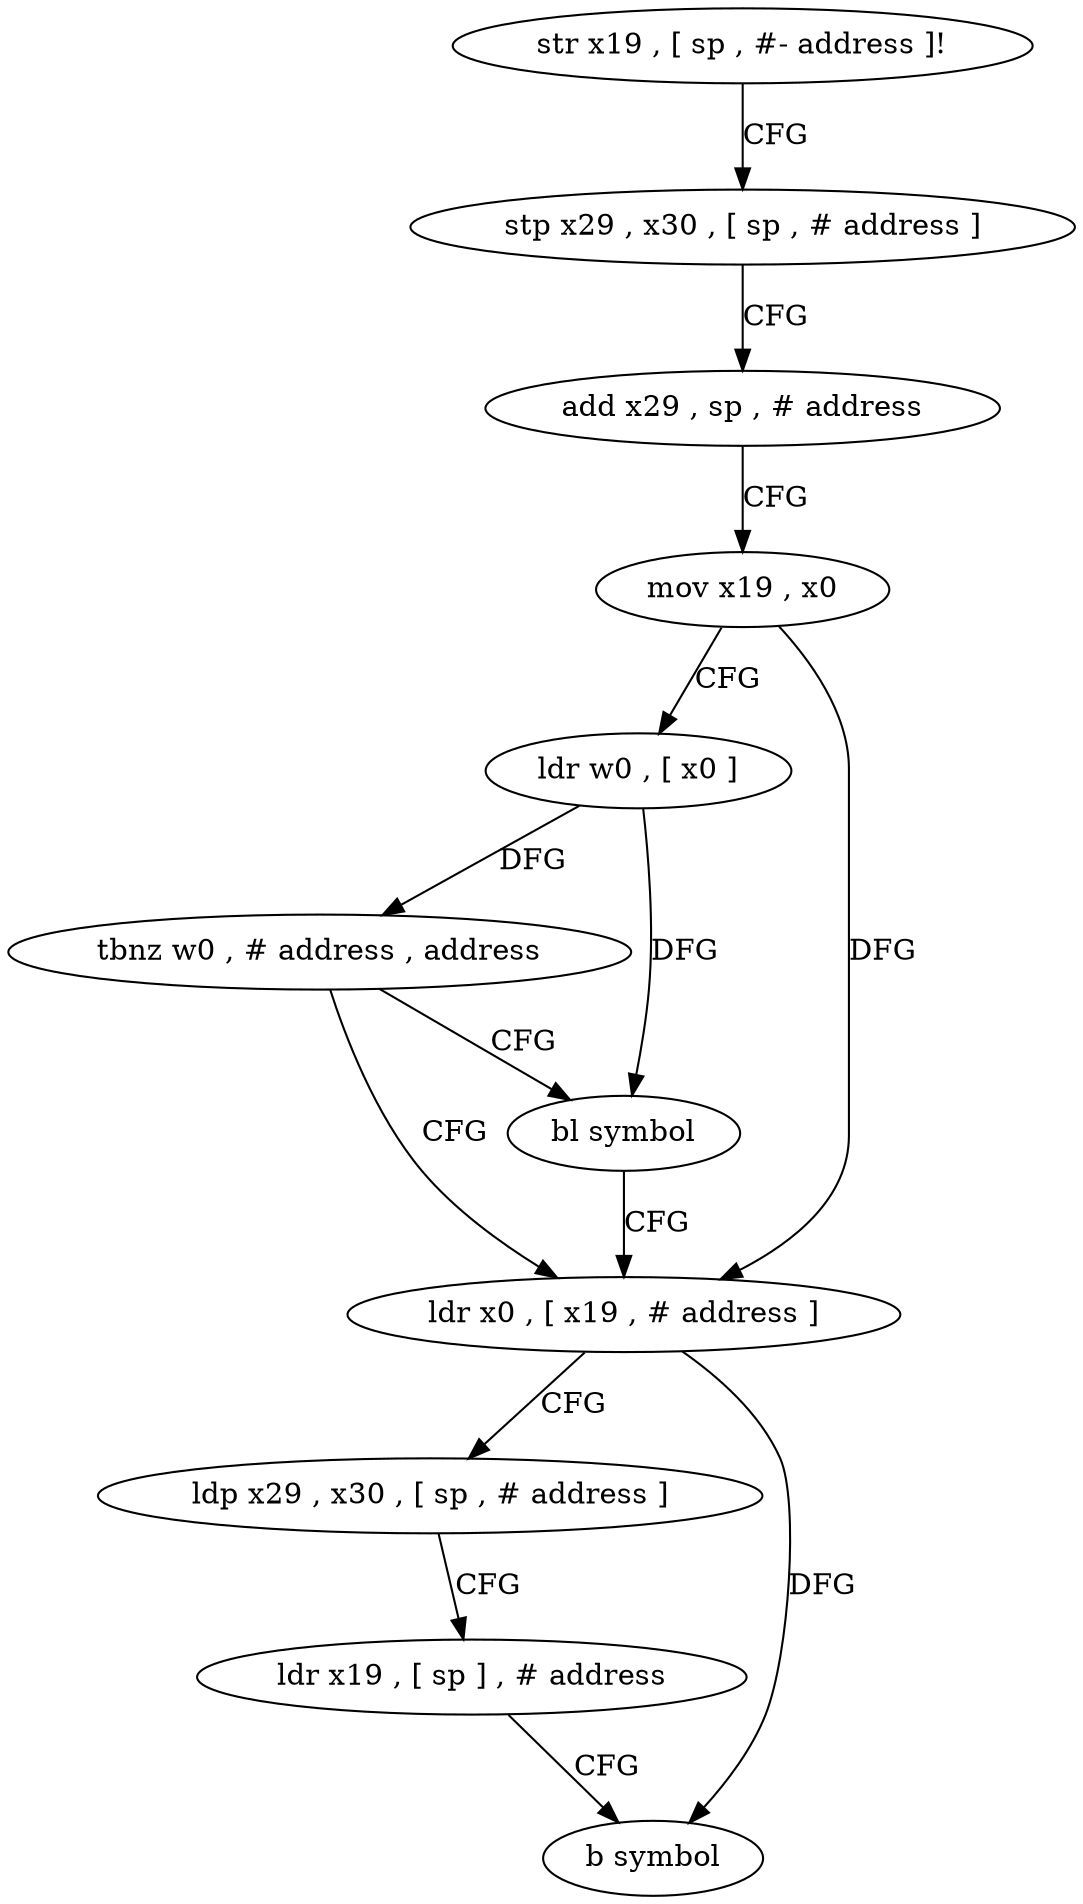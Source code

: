 digraph "func" {
"4230584" [label = "str x19 , [ sp , #- address ]!" ]
"4230588" [label = "stp x29 , x30 , [ sp , # address ]" ]
"4230592" [label = "add x29 , sp , # address" ]
"4230596" [label = "mov x19 , x0" ]
"4230600" [label = "ldr w0 , [ x0 ]" ]
"4230604" [label = "tbnz w0 , # address , address" ]
"4230612" [label = "ldr x0 , [ x19 , # address ]" ]
"4230608" [label = "bl symbol" ]
"4230616" [label = "ldp x29 , x30 , [ sp , # address ]" ]
"4230620" [label = "ldr x19 , [ sp ] , # address" ]
"4230624" [label = "b symbol" ]
"4230584" -> "4230588" [ label = "CFG" ]
"4230588" -> "4230592" [ label = "CFG" ]
"4230592" -> "4230596" [ label = "CFG" ]
"4230596" -> "4230600" [ label = "CFG" ]
"4230596" -> "4230612" [ label = "DFG" ]
"4230600" -> "4230604" [ label = "DFG" ]
"4230600" -> "4230608" [ label = "DFG" ]
"4230604" -> "4230612" [ label = "CFG" ]
"4230604" -> "4230608" [ label = "CFG" ]
"4230612" -> "4230616" [ label = "CFG" ]
"4230612" -> "4230624" [ label = "DFG" ]
"4230608" -> "4230612" [ label = "CFG" ]
"4230616" -> "4230620" [ label = "CFG" ]
"4230620" -> "4230624" [ label = "CFG" ]
}
